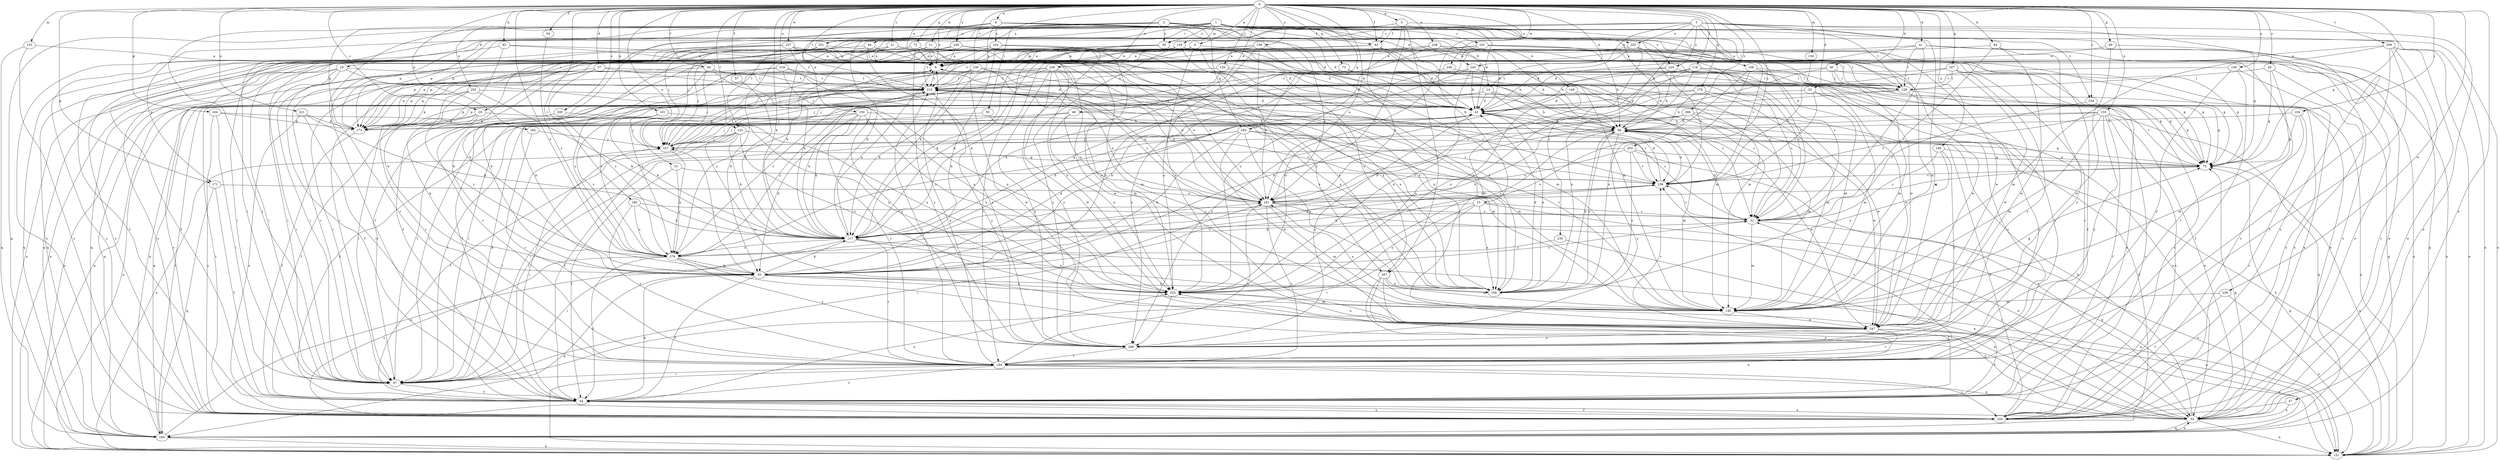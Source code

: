 strict digraph  {
0;
1;
2;
3;
4;
5;
8;
9;
11;
13;
14;
19;
20;
21;
28;
29;
30;
31;
33;
37;
40;
41;
43;
46;
47;
51;
53;
54;
57;
60;
63;
64;
69;
72;
73;
75;
82;
84;
86;
93;
94;
97;
104;
106;
107;
117;
118;
120;
122;
128;
133;
134;
139;
140;
146;
149;
150;
151;
155;
156;
158;
161;
162;
164;
167;
171;
173;
179;
181;
182;
184;
190;
191;
194;
200;
203;
205;
209;
215;
218;
221;
224;
225;
230;
234;
235;
236;
237;
238;
239;
240;
243;
247;
248;
249;
251;
252;
253;
254;
258;
266;
267;
268;
279;
0 -> 4  [label=a];
0 -> 5  [label=a];
0 -> 8  [label=a];
0 -> 9  [label=a];
0 -> 11  [label=b];
0 -> 13  [label=b];
0 -> 14  [label=b];
0 -> 21  [label=c];
0 -> 28  [label=c];
0 -> 29  [label=c];
0 -> 33  [label=d];
0 -> 37  [label=d];
0 -> 40  [label=d];
0 -> 41  [label=d];
0 -> 46  [label=e];
0 -> 47  [label=e];
0 -> 51  [label=e];
0 -> 54  [label=f];
0 -> 57  [label=f];
0 -> 60  [label=f];
0 -> 63  [label=f];
0 -> 69  [label=g];
0 -> 72  [label=g];
0 -> 73  [label=g];
0 -> 75  [label=g];
0 -> 82  [label=h];
0 -> 84  [label=h];
0 -> 93  [label=i];
0 -> 104  [label=j];
0 -> 117  [label=k];
0 -> 118  [label=l];
0 -> 120  [label=l];
0 -> 122  [label=l];
0 -> 133  [label=m];
0 -> 134  [label=m];
0 -> 146  [label=n];
0 -> 155  [label=o];
0 -> 156  [label=o];
0 -> 158  [label=o];
0 -> 161  [label=o];
0 -> 162  [label=p];
0 -> 164  [label=p];
0 -> 167  [label=p];
0 -> 171  [label=p];
0 -> 179  [label=q];
0 -> 181  [label=q];
0 -> 182  [label=q];
0 -> 190  [label=r];
0 -> 200  [label=s];
0 -> 203  [label=s];
0 -> 209  [label=t];
0 -> 215  [label=t];
0 -> 218  [label=u];
0 -> 221  [label=u];
0 -> 230  [label=v];
0 -> 234  [label=v];
0 -> 237  [label=w];
0 -> 238  [label=w];
0 -> 239  [label=w];
0 -> 240  [label=w];
0 -> 248  [label=x];
0 -> 249  [label=x];
0 -> 266  [label=y];
0 -> 279  [label=z];
1 -> 14  [label=b];
1 -> 19  [label=b];
1 -> 29  [label=c];
1 -> 30  [label=c];
1 -> 63  [label=f];
1 -> 75  [label=g];
1 -> 86  [label=h];
1 -> 94  [label=i];
1 -> 97  [label=i];
1 -> 106  [label=j];
1 -> 107  [label=j];
1 -> 117  [label=k];
1 -> 122  [label=l];
1 -> 128  [label=l];
1 -> 139  [label=m];
1 -> 149  [label=n];
1 -> 150  [label=n];
1 -> 151  [label=n];
1 -> 171  [label=p];
1 -> 173  [label=p];
1 -> 191  [label=r];
1 -> 224  [label=u];
1 -> 234  [label=v];
1 -> 243  [label=w];
1 -> 251  [label=x];
2 -> 20  [label=b];
2 -> 30  [label=c];
2 -> 43  [label=d];
2 -> 140  [label=m];
2 -> 161  [label=o];
2 -> 182  [label=q];
2 -> 184  [label=q];
2 -> 251  [label=x];
2 -> 252  [label=x];
3 -> 30  [label=c];
3 -> 31  [label=c];
3 -> 53  [label=e];
3 -> 107  [label=j];
3 -> 128  [label=l];
3 -> 173  [label=p];
3 -> 205  [label=s];
3 -> 224  [label=u];
3 -> 235  [label=v];
3 -> 236  [label=v];
3 -> 243  [label=w];
3 -> 247  [label=w];
3 -> 253  [label=x];
4 -> 9  [label=a];
4 -> 75  [label=g];
4 -> 97  [label=i];
4 -> 117  [label=k];
4 -> 225  [label=u];
4 -> 267  [label=y];
5 -> 43  [label=d];
5 -> 63  [label=f];
5 -> 117  [label=k];
5 -> 161  [label=o];
5 -> 173  [label=p];
5 -> 225  [label=u];
5 -> 253  [label=x];
5 -> 267  [label=y];
8 -> 9  [label=a];
8 -> 31  [label=c];
8 -> 43  [label=d];
8 -> 64  [label=f];
8 -> 97  [label=i];
8 -> 117  [label=k];
8 -> 140  [label=m];
8 -> 151  [label=n];
8 -> 173  [label=p];
8 -> 247  [label=w];
8 -> 254  [label=x];
9 -> 215  [label=t];
9 -> 258  [label=x];
9 -> 279  [label=z];
11 -> 9  [label=a];
11 -> 20  [label=b];
11 -> 75  [label=g];
11 -> 97  [label=i];
11 -> 140  [label=m];
11 -> 194  [label=r];
11 -> 225  [label=u];
11 -> 267  [label=y];
13 -> 31  [label=c];
13 -> 97  [label=i];
13 -> 117  [label=k];
13 -> 184  [label=q];
13 -> 225  [label=u];
13 -> 258  [label=x];
14 -> 43  [label=d];
14 -> 86  [label=h];
14 -> 97  [label=i];
14 -> 173  [label=p];
14 -> 205  [label=s];
14 -> 236  [label=v];
14 -> 279  [label=z];
19 -> 64  [label=f];
19 -> 97  [label=i];
19 -> 128  [label=l];
19 -> 184  [label=q];
19 -> 205  [label=s];
19 -> 225  [label=u];
20 -> 31  [label=c];
20 -> 43  [label=d];
20 -> 64  [label=f];
20 -> 107  [label=j];
20 -> 117  [label=k];
20 -> 151  [label=n];
20 -> 184  [label=q];
20 -> 225  [label=u];
20 -> 236  [label=v];
20 -> 258  [label=x];
21 -> 9  [label=a];
21 -> 117  [label=k];
21 -> 161  [label=o];
21 -> 173  [label=p];
21 -> 258  [label=x];
28 -> 75  [label=g];
28 -> 128  [label=l];
28 -> 184  [label=q];
28 -> 194  [label=r];
29 -> 20  [label=b];
29 -> 64  [label=f];
29 -> 140  [label=m];
29 -> 173  [label=p];
29 -> 279  [label=z];
30 -> 9  [label=a];
30 -> 43  [label=d];
30 -> 97  [label=i];
30 -> 117  [label=k];
30 -> 140  [label=m];
30 -> 151  [label=n];
30 -> 194  [label=r];
31 -> 86  [label=h];
31 -> 117  [label=k];
31 -> 140  [label=m];
31 -> 151  [label=n];
31 -> 236  [label=v];
33 -> 43  [label=d];
33 -> 140  [label=m];
33 -> 194  [label=r];
33 -> 236  [label=v];
37 -> 97  [label=i];
37 -> 194  [label=r];
37 -> 215  [label=t];
37 -> 258  [label=x];
37 -> 279  [label=z];
40 -> 20  [label=b];
40 -> 64  [label=f];
40 -> 128  [label=l];
40 -> 140  [label=m];
40 -> 205  [label=s];
41 -> 9  [label=a];
41 -> 31  [label=c];
41 -> 43  [label=d];
41 -> 53  [label=e];
41 -> 128  [label=l];
41 -> 205  [label=s];
43 -> 86  [label=h];
43 -> 236  [label=v];
43 -> 258  [label=x];
43 -> 268  [label=y];
46 -> 31  [label=c];
46 -> 64  [label=f];
46 -> 161  [label=o];
46 -> 173  [label=p];
46 -> 225  [label=u];
47 -> 53  [label=e];
47 -> 205  [label=s];
51 -> 64  [label=f];
51 -> 236  [label=v];
51 -> 279  [label=z];
53 -> 31  [label=c];
53 -> 75  [label=g];
53 -> 86  [label=h];
53 -> 151  [label=n];
53 -> 184  [label=q];
53 -> 225  [label=u];
54 -> 279  [label=z];
57 -> 117  [label=k];
60 -> 43  [label=d];
60 -> 107  [label=j];
60 -> 151  [label=n];
60 -> 215  [label=t];
60 -> 225  [label=u];
60 -> 279  [label=z];
63 -> 9  [label=a];
63 -> 31  [label=c];
63 -> 43  [label=d];
63 -> 107  [label=j];
63 -> 140  [label=m];
63 -> 151  [label=n];
63 -> 161  [label=o];
64 -> 20  [label=b];
64 -> 53  [label=e];
64 -> 107  [label=j];
64 -> 205  [label=s];
64 -> 225  [label=u];
69 -> 9  [label=a];
69 -> 184  [label=q];
69 -> 247  [label=w];
72 -> 9  [label=a];
72 -> 75  [label=g];
72 -> 97  [label=i];
72 -> 184  [label=q];
72 -> 258  [label=x];
72 -> 268  [label=y];
73 -> 20  [label=b];
73 -> 117  [label=k];
73 -> 128  [label=l];
73 -> 194  [label=r];
75 -> 151  [label=n];
75 -> 215  [label=t];
75 -> 236  [label=v];
82 -> 9  [label=a];
82 -> 20  [label=b];
82 -> 128  [label=l];
82 -> 205  [label=s];
84 -> 9  [label=a];
84 -> 31  [label=c];
84 -> 247  [label=w];
84 -> 268  [label=y];
86 -> 107  [label=j];
86 -> 117  [label=k];
86 -> 140  [label=m];
86 -> 247  [label=w];
86 -> 258  [label=x];
86 -> 268  [label=y];
86 -> 279  [label=z];
93 -> 140  [label=m];
93 -> 173  [label=p];
94 -> 9  [label=a];
94 -> 107  [label=j];
94 -> 173  [label=p];
94 -> 247  [label=w];
94 -> 268  [label=y];
97 -> 43  [label=d];
97 -> 64  [label=f];
97 -> 215  [label=t];
104 -> 75  [label=g];
104 -> 86  [label=h];
104 -> 140  [label=m];
104 -> 205  [label=s];
106 -> 128  [label=l];
106 -> 140  [label=m];
106 -> 225  [label=u];
106 -> 258  [label=x];
107 -> 75  [label=g];
107 -> 97  [label=i];
107 -> 215  [label=t];
107 -> 279  [label=z];
117 -> 9  [label=a];
117 -> 43  [label=d];
117 -> 97  [label=i];
117 -> 151  [label=n];
117 -> 194  [label=r];
117 -> 258  [label=x];
117 -> 279  [label=z];
118 -> 75  [label=g];
118 -> 107  [label=j];
118 -> 128  [label=l];
118 -> 161  [label=o];
118 -> 225  [label=u];
118 -> 247  [label=w];
118 -> 258  [label=x];
120 -> 31  [label=c];
120 -> 43  [label=d];
120 -> 215  [label=t];
120 -> 279  [label=z];
122 -> 64  [label=f];
122 -> 97  [label=i];
122 -> 107  [label=j];
122 -> 117  [label=k];
122 -> 151  [label=n];
122 -> 225  [label=u];
122 -> 236  [label=v];
122 -> 247  [label=w];
128 -> 43  [label=d];
128 -> 75  [label=g];
128 -> 97  [label=i];
128 -> 194  [label=r];
133 -> 9  [label=a];
133 -> 184  [label=q];
133 -> 205  [label=s];
134 -> 236  [label=v];
139 -> 9  [label=a];
139 -> 86  [label=h];
139 -> 97  [label=i];
139 -> 117  [label=k];
139 -> 128  [label=l];
139 -> 258  [label=x];
139 -> 268  [label=y];
140 -> 75  [label=g];
140 -> 161  [label=o];
140 -> 215  [label=t];
140 -> 247  [label=w];
146 -> 31  [label=c];
146 -> 75  [label=g];
146 -> 258  [label=x];
146 -> 268  [label=y];
149 -> 43  [label=d];
149 -> 225  [label=u];
149 -> 247  [label=w];
150 -> 20  [label=b];
150 -> 86  [label=h];
150 -> 107  [label=j];
150 -> 117  [label=k];
150 -> 173  [label=p];
150 -> 194  [label=r];
150 -> 225  [label=u];
151 -> 75  [label=g];
151 -> 86  [label=h];
155 -> 53  [label=e];
155 -> 64  [label=f];
155 -> 86  [label=h];
155 -> 140  [label=m];
155 -> 173  [label=p];
155 -> 184  [label=q];
155 -> 205  [label=s];
155 -> 236  [label=v];
155 -> 268  [label=y];
156 -> 9  [label=a];
156 -> 43  [label=d];
156 -> 140  [label=m];
156 -> 151  [label=n];
156 -> 161  [label=o];
156 -> 215  [label=t];
156 -> 225  [label=u];
158 -> 64  [label=f];
158 -> 205  [label=s];
158 -> 215  [label=t];
158 -> 268  [label=y];
161 -> 31  [label=c];
161 -> 53  [label=e];
161 -> 75  [label=g];
161 -> 97  [label=i];
161 -> 140  [label=m];
161 -> 194  [label=r];
161 -> 215  [label=t];
162 -> 107  [label=j];
162 -> 194  [label=r];
164 -> 97  [label=i];
164 -> 173  [label=p];
164 -> 205  [label=s];
164 -> 225  [label=u];
167 -> 128  [label=l];
167 -> 173  [label=p];
167 -> 194  [label=r];
167 -> 215  [label=t];
167 -> 247  [label=w];
167 -> 268  [label=y];
171 -> 64  [label=f];
171 -> 161  [label=o];
171 -> 184  [label=q];
173 -> 9  [label=a];
173 -> 64  [label=f];
179 -> 43  [label=d];
179 -> 86  [label=h];
179 -> 107  [label=j];
179 -> 140  [label=m];
179 -> 151  [label=n];
181 -> 86  [label=h];
181 -> 97  [label=i];
181 -> 107  [label=j];
181 -> 117  [label=k];
181 -> 279  [label=z];
182 -> 20  [label=b];
182 -> 64  [label=f];
182 -> 75  [label=g];
182 -> 107  [label=j];
182 -> 236  [label=v];
182 -> 247  [label=w];
182 -> 258  [label=x];
184 -> 9  [label=a];
184 -> 43  [label=d];
184 -> 53  [label=e];
184 -> 151  [label=n];
184 -> 161  [label=o];
184 -> 215  [label=t];
190 -> 31  [label=c];
190 -> 117  [label=k];
190 -> 194  [label=r];
190 -> 279  [label=z];
191 -> 9  [label=a];
191 -> 86  [label=h];
191 -> 184  [label=q];
191 -> 205  [label=s];
191 -> 225  [label=u];
191 -> 247  [label=w];
194 -> 9  [label=a];
194 -> 53  [label=e];
194 -> 64  [label=f];
194 -> 97  [label=i];
194 -> 161  [label=o];
194 -> 205  [label=s];
194 -> 215  [label=t];
194 -> 236  [label=v];
200 -> 173  [label=p];
200 -> 225  [label=u];
203 -> 53  [label=e];
203 -> 75  [label=g];
203 -> 97  [label=i];
203 -> 161  [label=o];
203 -> 236  [label=v];
203 -> 258  [label=x];
205 -> 9  [label=a];
205 -> 64  [label=f];
205 -> 86  [label=h];
205 -> 215  [label=t];
209 -> 9  [label=a];
209 -> 53  [label=e];
209 -> 64  [label=f];
209 -> 140  [label=m];
209 -> 151  [label=n];
209 -> 194  [label=r];
209 -> 205  [label=s];
215 -> 43  [label=d];
215 -> 97  [label=i];
215 -> 117  [label=k];
215 -> 151  [label=n];
215 -> 161  [label=o];
215 -> 173  [label=p];
215 -> 184  [label=q];
215 -> 236  [label=v];
215 -> 268  [label=y];
218 -> 151  [label=n];
218 -> 215  [label=t];
218 -> 258  [label=x];
218 -> 268  [label=y];
218 -> 279  [label=z];
221 -> 117  [label=k];
221 -> 173  [label=p];
221 -> 194  [label=r];
221 -> 205  [label=s];
224 -> 31  [label=c];
224 -> 53  [label=e];
224 -> 86  [label=h];
224 -> 215  [label=t];
224 -> 268  [label=y];
225 -> 140  [label=m];
225 -> 268  [label=y];
230 -> 75  [label=g];
230 -> 117  [label=k];
230 -> 161  [label=o];
230 -> 173  [label=p];
230 -> 215  [label=t];
230 -> 247  [label=w];
230 -> 258  [label=x];
230 -> 279  [label=z];
234 -> 31  [label=c];
234 -> 75  [label=g];
235 -> 53  [label=e];
235 -> 279  [label=z];
236 -> 43  [label=d];
236 -> 86  [label=h];
236 -> 117  [label=k];
236 -> 161  [label=o];
237 -> 9  [label=a];
237 -> 43  [label=d];
237 -> 64  [label=f];
237 -> 97  [label=i];
237 -> 161  [label=o];
237 -> 205  [label=s];
237 -> 215  [label=t];
238 -> 64  [label=f];
238 -> 140  [label=m];
238 -> 151  [label=n];
239 -> 20  [label=b];
239 -> 31  [label=c];
239 -> 107  [label=j];
239 -> 140  [label=m];
239 -> 161  [label=o];
239 -> 215  [label=t];
239 -> 247  [label=w];
239 -> 268  [label=y];
240 -> 117  [label=k];
240 -> 128  [label=l];
243 -> 20  [label=b];
243 -> 43  [label=d];
243 -> 53  [label=e];
243 -> 205  [label=s];
243 -> 215  [label=t];
243 -> 225  [label=u];
247 -> 64  [label=f];
247 -> 151  [label=n];
247 -> 194  [label=r];
247 -> 225  [label=u];
247 -> 236  [label=v];
247 -> 268  [label=y];
248 -> 9  [label=a];
248 -> 43  [label=d];
248 -> 64  [label=f];
248 -> 173  [label=p];
248 -> 247  [label=w];
248 -> 268  [label=y];
249 -> 9  [label=a];
249 -> 20  [label=b];
249 -> 53  [label=e];
249 -> 86  [label=h];
249 -> 161  [label=o];
249 -> 184  [label=q];
249 -> 205  [label=s];
249 -> 258  [label=x];
251 -> 9  [label=a];
251 -> 20  [label=b];
251 -> 31  [label=c];
251 -> 64  [label=f];
251 -> 86  [label=h];
251 -> 184  [label=q];
251 -> 205  [label=s];
252 -> 43  [label=d];
252 -> 97  [label=i];
252 -> 117  [label=k];
252 -> 173  [label=p];
252 -> 194  [label=r];
253 -> 9  [label=a];
253 -> 43  [label=d];
253 -> 75  [label=g];
253 -> 107  [label=j];
253 -> 151  [label=n];
253 -> 236  [label=v];
253 -> 247  [label=w];
254 -> 9  [label=a];
254 -> 20  [label=b];
254 -> 64  [label=f];
254 -> 215  [label=t];
254 -> 225  [label=u];
254 -> 258  [label=x];
254 -> 268  [label=y];
258 -> 43  [label=d];
258 -> 86  [label=h];
266 -> 53  [label=e];
266 -> 86  [label=h];
266 -> 107  [label=j];
266 -> 117  [label=k];
266 -> 140  [label=m];
266 -> 247  [label=w];
266 -> 279  [label=z];
267 -> 53  [label=e];
267 -> 64  [label=f];
267 -> 140  [label=m];
267 -> 151  [label=n];
267 -> 258  [label=x];
268 -> 194  [label=r];
279 -> 20  [label=b];
279 -> 53  [label=e];
279 -> 64  [label=f];
279 -> 205  [label=s];
279 -> 268  [label=y];
}
